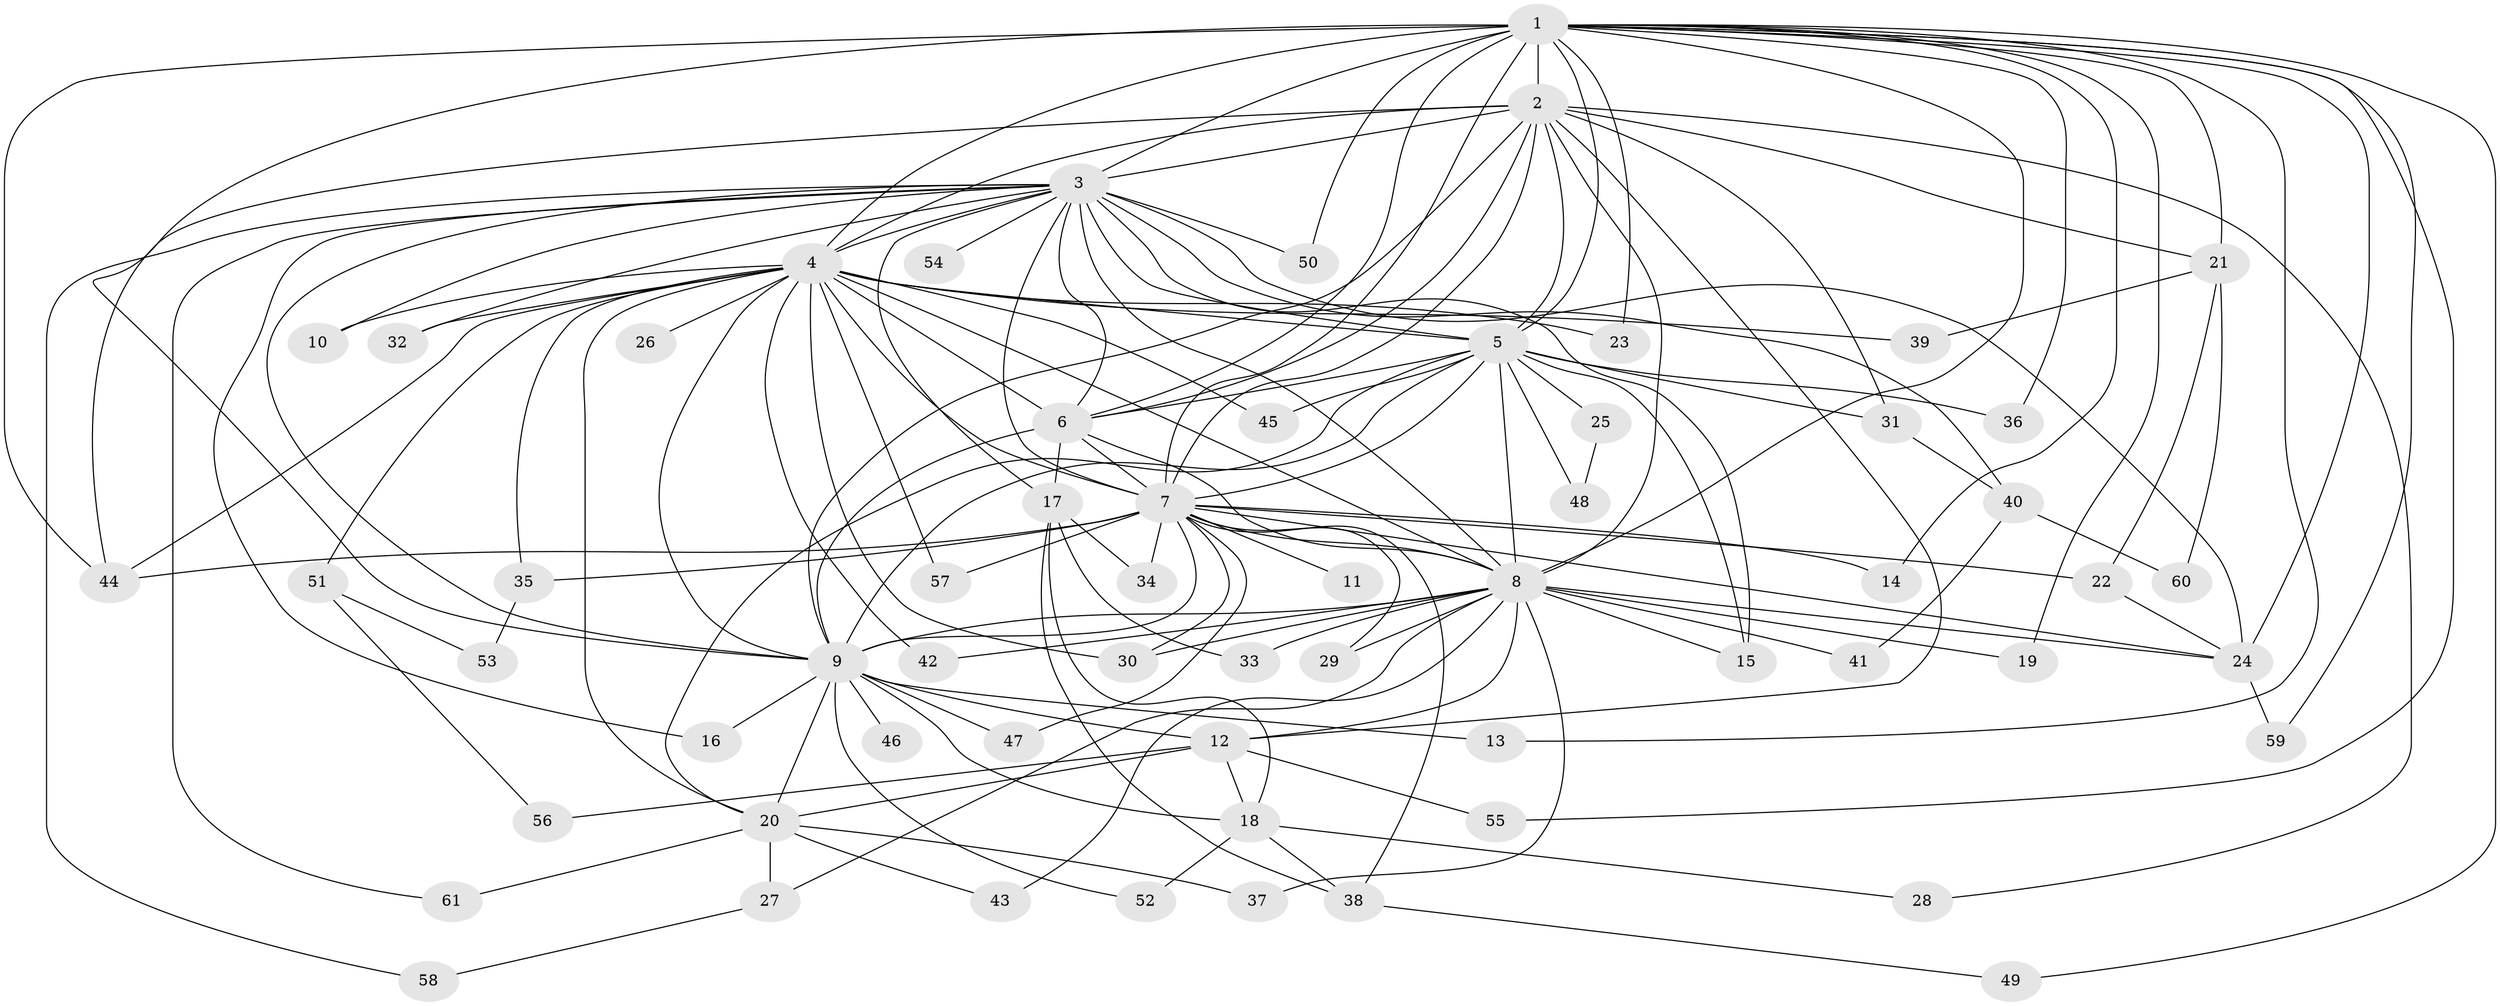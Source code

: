 // original degree distribution, {20: 0.011764705882352941, 15: 0.011764705882352941, 24: 0.03529411764705882, 25: 0.011764705882352941, 18: 0.011764705882352941, 10: 0.011764705882352941, 16: 0.011764705882352941, 19: 0.011764705882352941, 2: 0.5882352941176471, 8: 0.011764705882352941, 3: 0.16470588235294117, 6: 0.023529411764705882, 4: 0.08235294117647059, 5: 0.011764705882352941}
// Generated by graph-tools (version 1.1) at 2025/50/03/04/25 22:50:00]
// undirected, 61 vertices, 146 edges
graph export_dot {
  node [color=gray90,style=filled];
  1;
  2;
  3;
  4;
  5;
  6;
  7;
  8;
  9;
  10;
  11;
  12;
  13;
  14;
  15;
  16;
  17;
  18;
  19;
  20;
  21;
  22;
  23;
  24;
  25;
  26;
  27;
  28;
  29;
  30;
  31;
  32;
  33;
  34;
  35;
  36;
  37;
  38;
  39;
  40;
  41;
  42;
  43;
  44;
  45;
  46;
  47;
  48;
  49;
  50;
  51;
  52;
  53;
  54;
  55;
  56;
  57;
  58;
  59;
  60;
  61;
  1 -- 2 [weight=2.0];
  1 -- 3 [weight=3.0];
  1 -- 4 [weight=3.0];
  1 -- 5 [weight=2.0];
  1 -- 6 [weight=2.0];
  1 -- 7 [weight=3.0];
  1 -- 8 [weight=2.0];
  1 -- 9 [weight=2.0];
  1 -- 13 [weight=1.0];
  1 -- 14 [weight=1.0];
  1 -- 19 [weight=1.0];
  1 -- 21 [weight=1.0];
  1 -- 23 [weight=1.0];
  1 -- 24 [weight=2.0];
  1 -- 36 [weight=1.0];
  1 -- 44 [weight=1.0];
  1 -- 49 [weight=1.0];
  1 -- 50 [weight=1.0];
  1 -- 55 [weight=1.0];
  1 -- 59 [weight=1.0];
  2 -- 3 [weight=2.0];
  2 -- 4 [weight=1.0];
  2 -- 5 [weight=1.0];
  2 -- 6 [weight=1.0];
  2 -- 7 [weight=1.0];
  2 -- 8 [weight=1.0];
  2 -- 9 [weight=1.0];
  2 -- 12 [weight=1.0];
  2 -- 21 [weight=1.0];
  2 -- 28 [weight=1.0];
  2 -- 31 [weight=1.0];
  2 -- 44 [weight=1.0];
  3 -- 4 [weight=1.0];
  3 -- 5 [weight=1.0];
  3 -- 6 [weight=1.0];
  3 -- 7 [weight=1.0];
  3 -- 8 [weight=2.0];
  3 -- 9 [weight=1.0];
  3 -- 10 [weight=1.0];
  3 -- 15 [weight=1.0];
  3 -- 16 [weight=1.0];
  3 -- 17 [weight=1.0];
  3 -- 24 [weight=1.0];
  3 -- 32 [weight=1.0];
  3 -- 40 [weight=1.0];
  3 -- 50 [weight=1.0];
  3 -- 54 [weight=1.0];
  3 -- 58 [weight=1.0];
  3 -- 61 [weight=1.0];
  4 -- 5 [weight=1.0];
  4 -- 6 [weight=1.0];
  4 -- 7 [weight=2.0];
  4 -- 8 [weight=1.0];
  4 -- 9 [weight=1.0];
  4 -- 10 [weight=1.0];
  4 -- 20 [weight=1.0];
  4 -- 23 [weight=1.0];
  4 -- 26 [weight=1.0];
  4 -- 30 [weight=1.0];
  4 -- 32 [weight=1.0];
  4 -- 35 [weight=1.0];
  4 -- 39 [weight=1.0];
  4 -- 42 [weight=1.0];
  4 -- 44 [weight=1.0];
  4 -- 45 [weight=1.0];
  4 -- 51 [weight=1.0];
  4 -- 57 [weight=1.0];
  5 -- 6 [weight=1.0];
  5 -- 7 [weight=1.0];
  5 -- 8 [weight=2.0];
  5 -- 9 [weight=1.0];
  5 -- 15 [weight=1.0];
  5 -- 20 [weight=1.0];
  5 -- 25 [weight=1.0];
  5 -- 31 [weight=1.0];
  5 -- 36 [weight=1.0];
  5 -- 45 [weight=1.0];
  5 -- 48 [weight=1.0];
  6 -- 7 [weight=1.0];
  6 -- 8 [weight=1.0];
  6 -- 9 [weight=1.0];
  6 -- 17 [weight=1.0];
  7 -- 8 [weight=1.0];
  7 -- 9 [weight=1.0];
  7 -- 11 [weight=1.0];
  7 -- 14 [weight=1.0];
  7 -- 22 [weight=1.0];
  7 -- 24 [weight=1.0];
  7 -- 29 [weight=1.0];
  7 -- 30 [weight=1.0];
  7 -- 34 [weight=1.0];
  7 -- 35 [weight=1.0];
  7 -- 38 [weight=1.0];
  7 -- 44 [weight=1.0];
  7 -- 47 [weight=1.0];
  7 -- 57 [weight=1.0];
  8 -- 9 [weight=2.0];
  8 -- 12 [weight=1.0];
  8 -- 15 [weight=1.0];
  8 -- 19 [weight=1.0];
  8 -- 24 [weight=1.0];
  8 -- 27 [weight=1.0];
  8 -- 29 [weight=1.0];
  8 -- 30 [weight=1.0];
  8 -- 33 [weight=1.0];
  8 -- 37 [weight=1.0];
  8 -- 41 [weight=1.0];
  8 -- 42 [weight=1.0];
  8 -- 43 [weight=1.0];
  9 -- 12 [weight=2.0];
  9 -- 13 [weight=1.0];
  9 -- 16 [weight=1.0];
  9 -- 18 [weight=1.0];
  9 -- 20 [weight=1.0];
  9 -- 46 [weight=1.0];
  9 -- 47 [weight=1.0];
  9 -- 52 [weight=1.0];
  12 -- 18 [weight=1.0];
  12 -- 20 [weight=1.0];
  12 -- 55 [weight=1.0];
  12 -- 56 [weight=1.0];
  17 -- 18 [weight=1.0];
  17 -- 33 [weight=1.0];
  17 -- 34 [weight=1.0];
  17 -- 38 [weight=1.0];
  18 -- 28 [weight=1.0];
  18 -- 38 [weight=1.0];
  18 -- 52 [weight=1.0];
  20 -- 27 [weight=1.0];
  20 -- 37 [weight=1.0];
  20 -- 43 [weight=1.0];
  20 -- 61 [weight=1.0];
  21 -- 22 [weight=1.0];
  21 -- 39 [weight=1.0];
  21 -- 60 [weight=1.0];
  22 -- 24 [weight=1.0];
  24 -- 59 [weight=1.0];
  25 -- 48 [weight=1.0];
  27 -- 58 [weight=1.0];
  31 -- 40 [weight=1.0];
  35 -- 53 [weight=1.0];
  38 -- 49 [weight=1.0];
  40 -- 41 [weight=1.0];
  40 -- 60 [weight=1.0];
  51 -- 53 [weight=1.0];
  51 -- 56 [weight=1.0];
}
